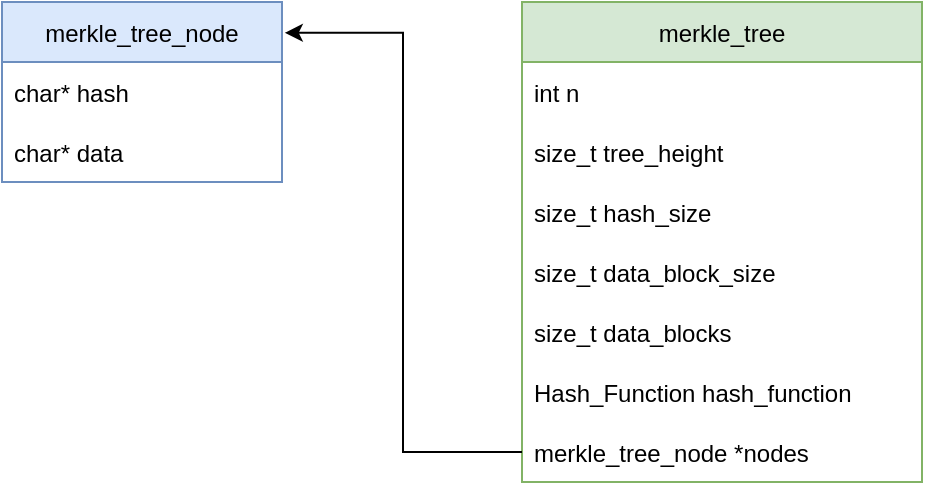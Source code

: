 <mxfile version="20.3.0" type="device"><diagram id="-e1ZIeH8-zzDLJ8Fx_TU" name="第 1 页"><mxGraphModel dx="593" dy="426" grid="1" gridSize="10" guides="1" tooltips="1" connect="1" arrows="1" fold="1" page="1" pageScale="1" pageWidth="827" pageHeight="1169" math="0" shadow="0"><root><mxCell id="0"/><mxCell id="1" parent="0"/><mxCell id="oZkk_TXvi4rHM2kxqoqS-1" value="merkle_tree_node" style="swimlane;fontStyle=0;childLayout=stackLayout;horizontal=1;startSize=30;horizontalStack=0;resizeParent=1;resizeParentMax=0;resizeLast=0;collapsible=1;marginBottom=0;fillColor=#dae8fc;strokeColor=#6c8ebf;" vertex="1" parent="1"><mxGeometry x="40" y="30" width="140" height="90" as="geometry"/></mxCell><mxCell id="oZkk_TXvi4rHM2kxqoqS-2" value="char* hash" style="text;strokeColor=none;fillColor=none;align=left;verticalAlign=middle;spacingLeft=4;spacingRight=4;overflow=hidden;points=[[0,0.5],[1,0.5]];portConstraint=eastwest;rotatable=0;" vertex="1" parent="oZkk_TXvi4rHM2kxqoqS-1"><mxGeometry y="30" width="140" height="30" as="geometry"/></mxCell><mxCell id="oZkk_TXvi4rHM2kxqoqS-3" value="char* data" style="text;strokeColor=none;fillColor=none;align=left;verticalAlign=middle;spacingLeft=4;spacingRight=4;overflow=hidden;points=[[0,0.5],[1,0.5]];portConstraint=eastwest;rotatable=0;" vertex="1" parent="oZkk_TXvi4rHM2kxqoqS-1"><mxGeometry y="60" width="140" height="30" as="geometry"/></mxCell><mxCell id="oZkk_TXvi4rHM2kxqoqS-5" value="merkle_tree" style="swimlane;fontStyle=0;childLayout=stackLayout;horizontal=1;startSize=30;horizontalStack=0;resizeParent=1;resizeParentMax=0;resizeLast=0;collapsible=1;marginBottom=0;fillColor=#d5e8d4;strokeColor=#82b366;" vertex="1" parent="1"><mxGeometry x="300" y="30" width="200" height="240" as="geometry"/></mxCell><mxCell id="oZkk_TXvi4rHM2kxqoqS-6" value="int n" style="text;strokeColor=none;fillColor=none;align=left;verticalAlign=middle;spacingLeft=4;spacingRight=4;overflow=hidden;points=[[0,0.5],[1,0.5]];portConstraint=eastwest;rotatable=0;" vertex="1" parent="oZkk_TXvi4rHM2kxqoqS-5"><mxGeometry y="30" width="200" height="30" as="geometry"/></mxCell><mxCell id="oZkk_TXvi4rHM2kxqoqS-7" value="size_t tree_height" style="text;strokeColor=none;fillColor=none;align=left;verticalAlign=middle;spacingLeft=4;spacingRight=4;overflow=hidden;points=[[0,0.5],[1,0.5]];portConstraint=eastwest;rotatable=0;" vertex="1" parent="oZkk_TXvi4rHM2kxqoqS-5"><mxGeometry y="60" width="200" height="30" as="geometry"/></mxCell><mxCell id="oZkk_TXvi4rHM2kxqoqS-8" value="size_t hash_size" style="text;strokeColor=none;fillColor=none;align=left;verticalAlign=middle;spacingLeft=4;spacingRight=4;overflow=hidden;points=[[0,0.5],[1,0.5]];portConstraint=eastwest;rotatable=0;" vertex="1" parent="oZkk_TXvi4rHM2kxqoqS-5"><mxGeometry y="90" width="200" height="30" as="geometry"/></mxCell><mxCell id="oZkk_TXvi4rHM2kxqoqS-9" value="size_t data_block_size" style="text;strokeColor=none;fillColor=none;align=left;verticalAlign=middle;spacingLeft=4;spacingRight=4;overflow=hidden;points=[[0,0.5],[1,0.5]];portConstraint=eastwest;rotatable=0;" vertex="1" parent="oZkk_TXvi4rHM2kxqoqS-5"><mxGeometry y="120" width="200" height="30" as="geometry"/></mxCell><mxCell id="oZkk_TXvi4rHM2kxqoqS-10" value="size_t data_blocks" style="text;strokeColor=none;fillColor=none;align=left;verticalAlign=middle;spacingLeft=4;spacingRight=4;overflow=hidden;points=[[0,0.5],[1,0.5]];portConstraint=eastwest;rotatable=0;" vertex="1" parent="oZkk_TXvi4rHM2kxqoqS-5"><mxGeometry y="150" width="200" height="30" as="geometry"/></mxCell><mxCell id="oZkk_TXvi4rHM2kxqoqS-11" value="Hash_Function hash_function" style="text;strokeColor=none;fillColor=none;align=left;verticalAlign=middle;spacingLeft=4;spacingRight=4;overflow=hidden;points=[[0,0.5],[1,0.5]];portConstraint=eastwest;rotatable=0;" vertex="1" parent="oZkk_TXvi4rHM2kxqoqS-5"><mxGeometry y="180" width="200" height="30" as="geometry"/></mxCell><mxCell id="oZkk_TXvi4rHM2kxqoqS-12" value="merkle_tree_node *nodes" style="text;strokeColor=none;fillColor=none;align=left;verticalAlign=middle;spacingLeft=4;spacingRight=4;overflow=hidden;points=[[0,0.5],[1,0.5]];portConstraint=eastwest;rotatable=0;" vertex="1" parent="oZkk_TXvi4rHM2kxqoqS-5"><mxGeometry y="210" width="200" height="30" as="geometry"/></mxCell><mxCell id="oZkk_TXvi4rHM2kxqoqS-14" value="" style="edgeStyle=elbowEdgeStyle;elbow=horizontal;endArrow=classic;html=1;rounded=0;entryX=1.01;entryY=0.171;entryDx=0;entryDy=0;entryPerimeter=0;exitX=0;exitY=0.5;exitDx=0;exitDy=0;" edge="1" parent="1" source="oZkk_TXvi4rHM2kxqoqS-12" target="oZkk_TXvi4rHM2kxqoqS-1"><mxGeometry width="50" height="50" relative="1" as="geometry"><mxPoint x="120" y="320" as="sourcePoint"/><mxPoint x="170" y="270" as="targetPoint"/></mxGeometry></mxCell></root></mxGraphModel></diagram></mxfile>